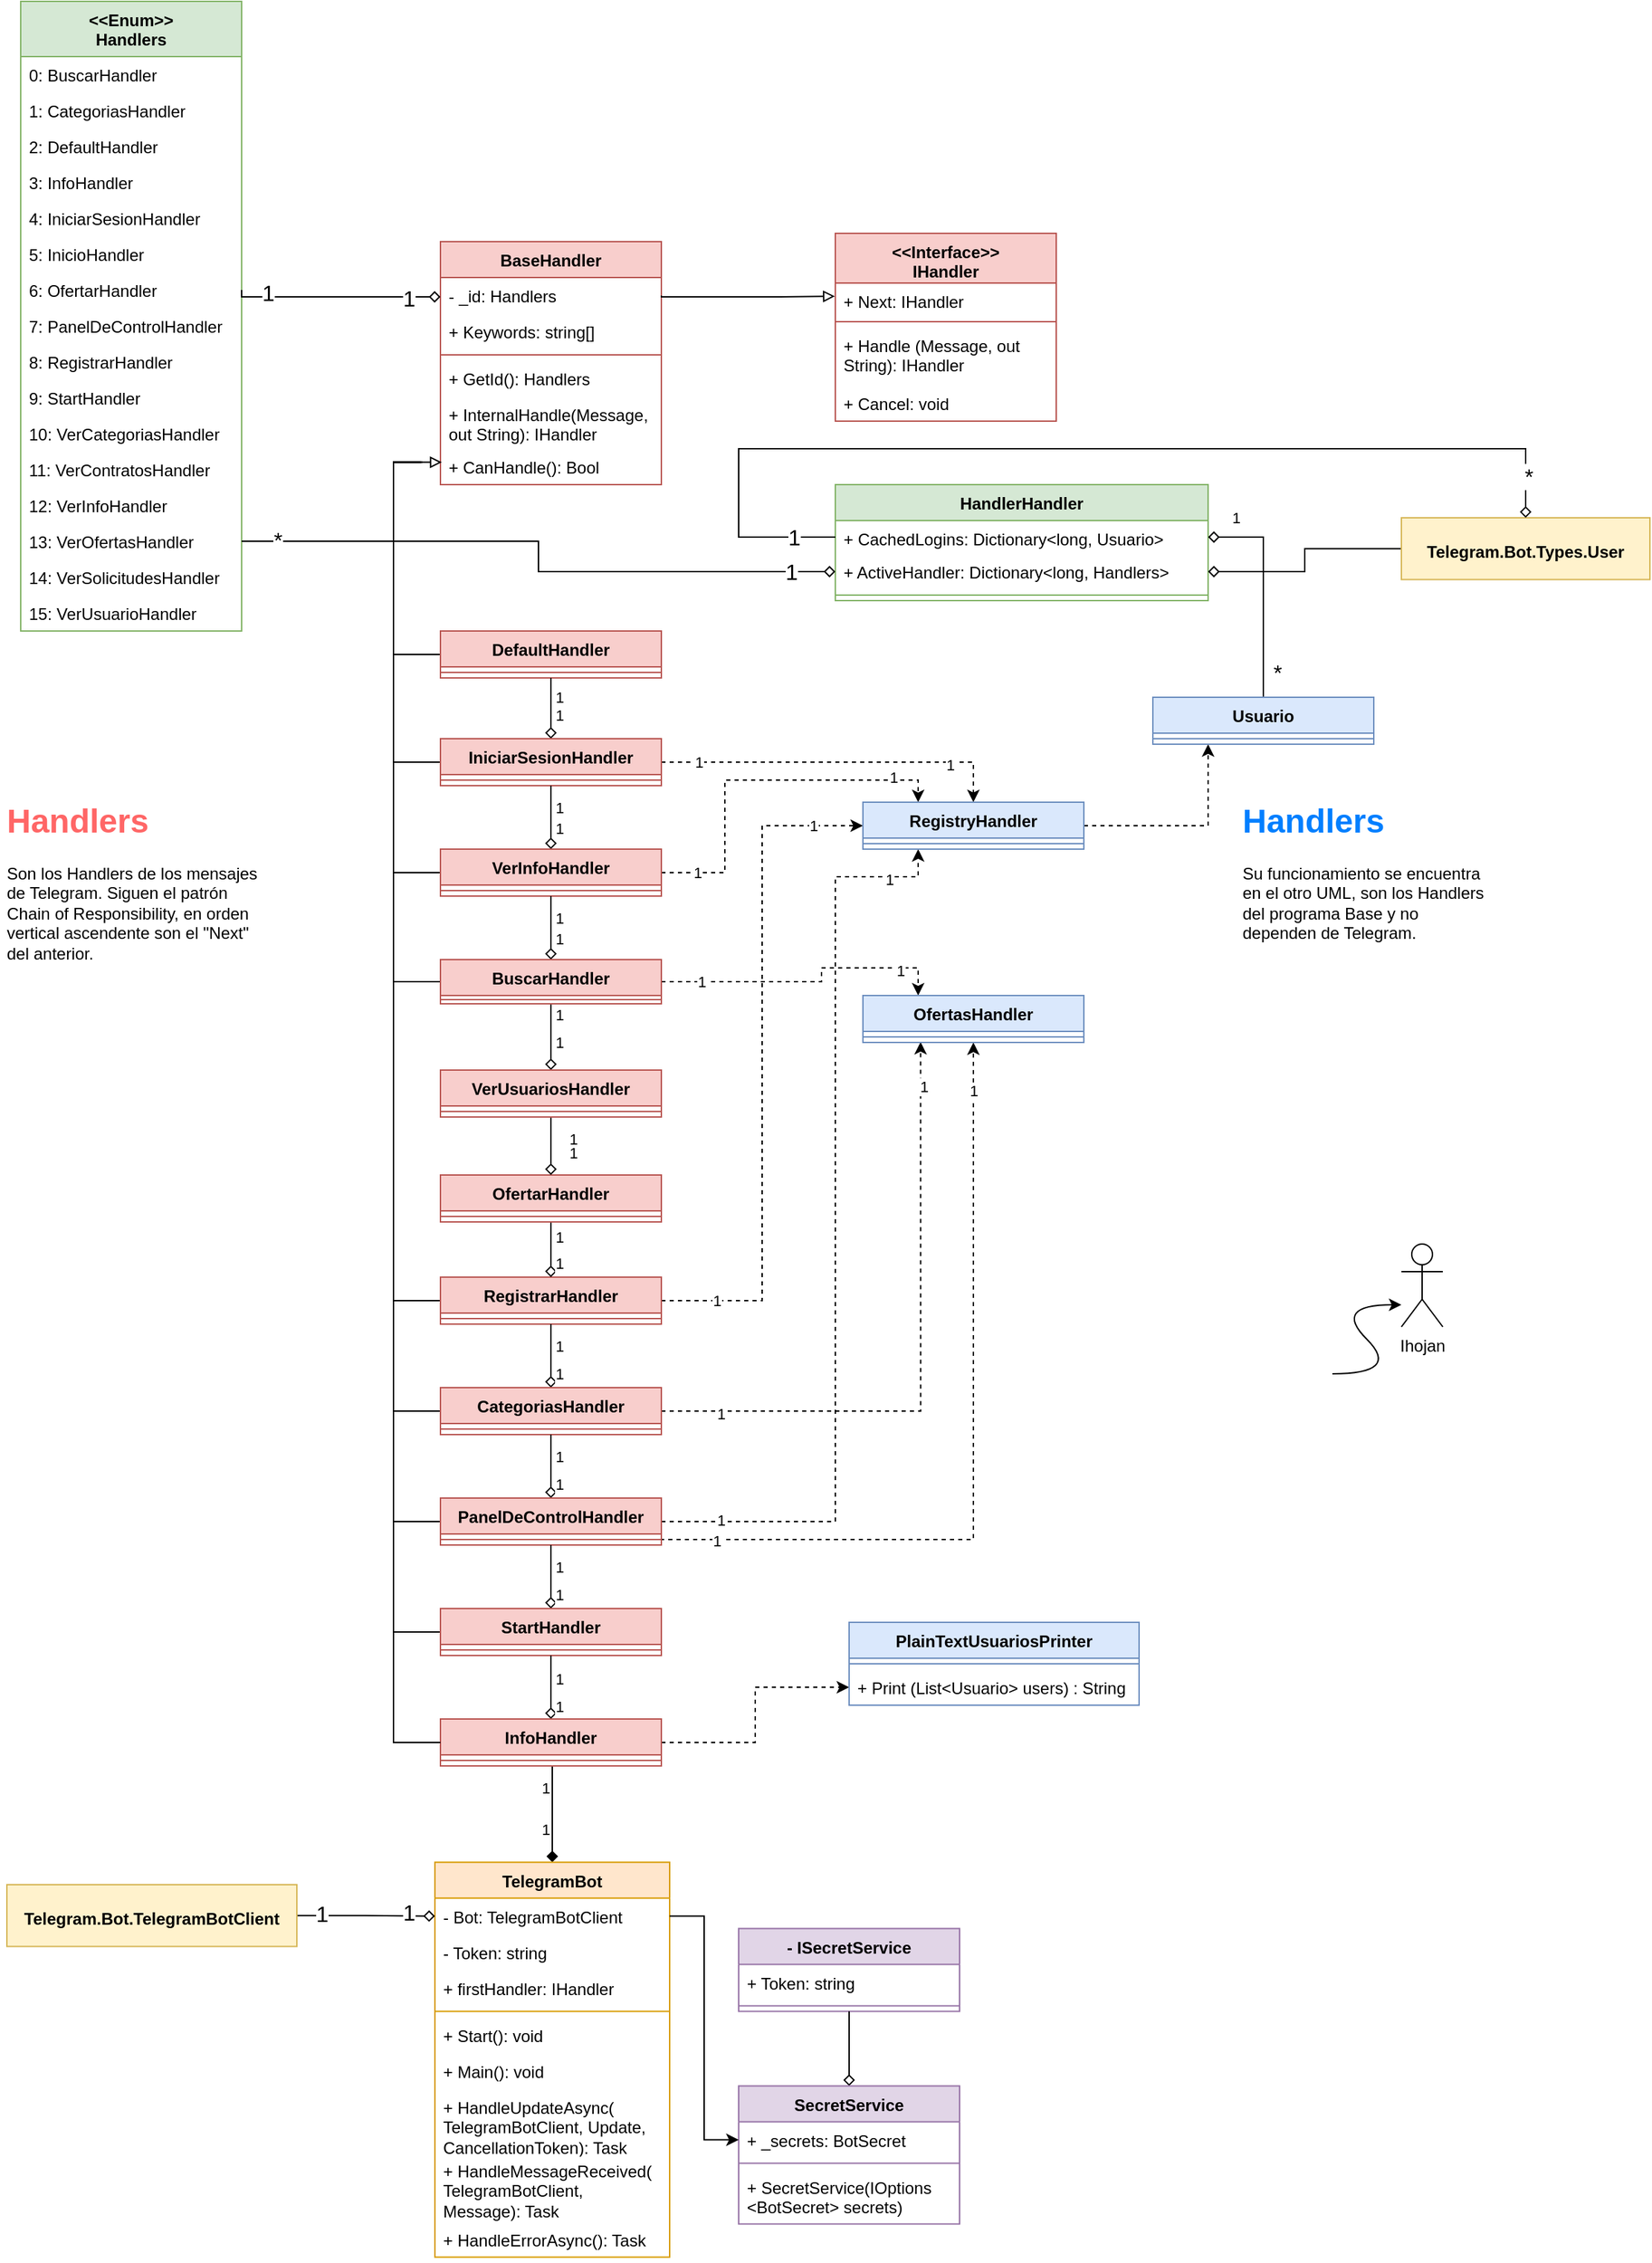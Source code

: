 <mxfile version="20.6.0" type="device"><diagram id="5D6c0CUboBWxZQgyeQoh" name="Página-1"><mxGraphModel dx="3050" dy="2447" grid="1" gridSize="10" guides="1" tooltips="1" connect="1" arrows="1" fold="1" page="1" pageScale="1" pageWidth="827" pageHeight="1169" math="0" shadow="0"><root><mxCell id="0"/><mxCell id="1" parent="0"/><mxCell id="lDYR-MdUCQBGgDWtgM6L-3" value="BaseHandler" style="swimlane;fontStyle=1;align=center;verticalAlign=top;childLayout=stackLayout;horizontal=1;startSize=26;horizontalStack=0;resizeParent=1;resizeParentMax=0;resizeLast=0;collapsible=1;marginBottom=0;fillColor=#f8cecc;strokeColor=#b85450;" parent="1" vertex="1"><mxGeometry x="294" y="80" width="160" height="176" as="geometry"/></mxCell><mxCell id="lDYR-MdUCQBGgDWtgM6L-4" value="- _id: Handlers" style="text;strokeColor=none;fillColor=none;align=left;verticalAlign=top;spacingLeft=4;spacingRight=4;overflow=hidden;rotatable=0;points=[[0,0.5],[1,0.5]];portConstraint=eastwest;" parent="lDYR-MdUCQBGgDWtgM6L-3" vertex="1"><mxGeometry y="26" width="160" height="26" as="geometry"/></mxCell><mxCell id="lDYR-MdUCQBGgDWtgM6L-42" value="+ Keywords: string[]" style="text;strokeColor=none;fillColor=none;align=left;verticalAlign=top;spacingLeft=4;spacingRight=4;overflow=hidden;rotatable=0;points=[[0,0.5],[1,0.5]];portConstraint=eastwest;" parent="lDYR-MdUCQBGgDWtgM6L-3" vertex="1"><mxGeometry y="52" width="160" height="26" as="geometry"/></mxCell><mxCell id="lDYR-MdUCQBGgDWtgM6L-5" value="" style="line;strokeWidth=1;fillColor=none;align=left;verticalAlign=middle;spacingTop=-1;spacingLeft=3;spacingRight=3;rotatable=0;labelPosition=right;points=[];portConstraint=eastwest;strokeColor=inherit;" parent="lDYR-MdUCQBGgDWtgM6L-3" vertex="1"><mxGeometry y="78" width="160" height="8" as="geometry"/></mxCell><mxCell id="lDYR-MdUCQBGgDWtgM6L-6" value="+ GetId(): Handlers" style="text;strokeColor=none;fillColor=none;align=left;verticalAlign=top;spacingLeft=4;spacingRight=4;overflow=hidden;rotatable=0;points=[[0,0.5],[1,0.5]];portConstraint=eastwest;" parent="lDYR-MdUCQBGgDWtgM6L-3" vertex="1"><mxGeometry y="86" width="160" height="26" as="geometry"/></mxCell><mxCell id="lDYR-MdUCQBGgDWtgM6L-37" value="+ InternalHandle(Message, out String): IHandler" style="text;strokeColor=none;fillColor=none;align=left;verticalAlign=top;spacingLeft=4;spacingRight=4;overflow=hidden;rotatable=0;points=[[0,0.5],[1,0.5]];portConstraint=eastwest;whiteSpace=wrap;" parent="lDYR-MdUCQBGgDWtgM6L-3" vertex="1"><mxGeometry y="112" width="160" height="38" as="geometry"/></mxCell><mxCell id="lDYR-MdUCQBGgDWtgM6L-38" value="+ CanHandle(): Bool" style="text;strokeColor=none;fillColor=none;align=left;verticalAlign=top;spacingLeft=4;spacingRight=4;overflow=hidden;rotatable=0;points=[[0,0.5],[1,0.5]];portConstraint=eastwest;" parent="lDYR-MdUCQBGgDWtgM6L-3" vertex="1"><mxGeometry y="150" width="160" height="26" as="geometry"/></mxCell><mxCell id="lDYR-MdUCQBGgDWtgM6L-7" value="&lt;&lt;Interface&gt;&gt;&#10;IHandler" style="swimlane;fontStyle=1;align=center;verticalAlign=top;childLayout=stackLayout;horizontal=1;startSize=36;horizontalStack=0;resizeParent=1;resizeParentMax=0;resizeLast=0;collapsible=1;marginBottom=0;fillColor=#f8cecc;strokeColor=#b85450;" parent="1" vertex="1"><mxGeometry x="580" y="74" width="160" height="136" as="geometry"/></mxCell><mxCell id="lDYR-MdUCQBGgDWtgM6L-8" value="+ Next: IHandler" style="text;strokeColor=none;fillColor=none;align=left;verticalAlign=top;spacingLeft=4;spacingRight=4;overflow=hidden;rotatable=0;points=[[0,0.5],[1,0.5]];portConstraint=eastwest;whiteSpace=wrap;" parent="lDYR-MdUCQBGgDWtgM6L-7" vertex="1"><mxGeometry y="36" width="160" height="24" as="geometry"/></mxCell><mxCell id="lDYR-MdUCQBGgDWtgM6L-9" value="" style="line;strokeWidth=1;fillColor=none;align=left;verticalAlign=middle;spacingTop=-1;spacingLeft=3;spacingRight=3;rotatable=0;labelPosition=right;points=[];portConstraint=eastwest;strokeColor=inherit;" parent="lDYR-MdUCQBGgDWtgM6L-7" vertex="1"><mxGeometry y="60" width="160" height="8" as="geometry"/></mxCell><mxCell id="lDYR-MdUCQBGgDWtgM6L-10" value="+ Handle (Message, out String): IHandler" style="text;strokeColor=none;fillColor=none;align=left;verticalAlign=top;spacingLeft=4;spacingRight=4;overflow=hidden;rotatable=0;points=[[0,0.5],[1,0.5]];portConstraint=eastwest;whiteSpace=wrap;" parent="lDYR-MdUCQBGgDWtgM6L-7" vertex="1"><mxGeometry y="68" width="160" height="42" as="geometry"/></mxCell><mxCell id="lDYR-MdUCQBGgDWtgM6L-40" value="+ Cancel: void" style="text;strokeColor=none;fillColor=none;align=left;verticalAlign=top;spacingLeft=4;spacingRight=4;overflow=hidden;rotatable=0;points=[[0,0.5],[1,0.5]];portConstraint=eastwest;" parent="lDYR-MdUCQBGgDWtgM6L-7" vertex="1"><mxGeometry y="110" width="160" height="26" as="geometry"/></mxCell><mxCell id="lDYR-MdUCQBGgDWtgM6L-11" style="edgeStyle=orthogonalEdgeStyle;rounded=0;orthogonalLoop=1;jettySize=auto;html=1;exitX=1;exitY=0.5;exitDx=0;exitDy=0;entryX=-0.002;entryY=0.399;entryDx=0;entryDy=0;endArrow=block;endFill=0;entryPerimeter=0;" parent="1" source="lDYR-MdUCQBGgDWtgM6L-4" target="lDYR-MdUCQBGgDWtgM6L-8" edge="1"><mxGeometry relative="1" as="geometry"><Array as="points"><mxPoint x="454" y="120"/><mxPoint x="540" y="120"/></Array></mxGeometry></mxCell><mxCell id="lDYR-MdUCQBGgDWtgM6L-12" value="&lt;&lt;Enum&gt;&gt;&#10;Handlers" style="swimlane;fontStyle=1;childLayout=stackLayout;horizontal=1;startSize=40;fillColor=#d5e8d4;horizontalStack=0;resizeParent=1;resizeParentMax=0;resizeLast=0;collapsible=1;marginBottom=0;strokeColor=#82b366;" parent="1" vertex="1"><mxGeometry x="-10" y="-94" width="160" height="456" as="geometry"/></mxCell><mxCell id="lDYR-MdUCQBGgDWtgM6L-13" value="0: BuscarHandler" style="text;strokeColor=none;fillColor=none;align=left;verticalAlign=top;spacingLeft=4;spacingRight=4;overflow=hidden;rotatable=0;points=[[0,0.5],[1,0.5]];portConstraint=eastwest;" parent="lDYR-MdUCQBGgDWtgM6L-12" vertex="1"><mxGeometry y="40" width="160" height="26" as="geometry"/></mxCell><mxCell id="lDYR-MdUCQBGgDWtgM6L-14" value="1: CategoriasHandler" style="text;strokeColor=none;fillColor=none;align=left;verticalAlign=top;spacingLeft=4;spacingRight=4;overflow=hidden;rotatable=0;points=[[0,0.5],[1,0.5]];portConstraint=eastwest;" parent="lDYR-MdUCQBGgDWtgM6L-12" vertex="1"><mxGeometry y="66" width="160" height="26" as="geometry"/></mxCell><mxCell id="lDYR-MdUCQBGgDWtgM6L-15" value="2: DefaultHandler" style="text;strokeColor=none;fillColor=none;align=left;verticalAlign=top;spacingLeft=4;spacingRight=4;overflow=hidden;rotatable=0;points=[[0,0.5],[1,0.5]];portConstraint=eastwest;" parent="lDYR-MdUCQBGgDWtgM6L-12" vertex="1"><mxGeometry y="92" width="160" height="26" as="geometry"/></mxCell><mxCell id="lDYR-MdUCQBGgDWtgM6L-16" value="3: InfoHandler" style="text;strokeColor=none;fillColor=none;align=left;verticalAlign=top;spacingLeft=4;spacingRight=4;overflow=hidden;rotatable=0;points=[[0,0.5],[1,0.5]];portConstraint=eastwest;" parent="lDYR-MdUCQBGgDWtgM6L-12" vertex="1"><mxGeometry y="118" width="160" height="26" as="geometry"/></mxCell><mxCell id="lDYR-MdUCQBGgDWtgM6L-17" value="4: IniciarSesionHandler" style="text;strokeColor=none;fillColor=none;align=left;verticalAlign=top;spacingLeft=4;spacingRight=4;overflow=hidden;rotatable=0;points=[[0,0.5],[1,0.5]];portConstraint=eastwest;" parent="lDYR-MdUCQBGgDWtgM6L-12" vertex="1"><mxGeometry y="144" width="160" height="26" as="geometry"/></mxCell><mxCell id="lDYR-MdUCQBGgDWtgM6L-24" value="5: InicioHandler" style="text;strokeColor=none;fillColor=none;align=left;verticalAlign=top;spacingLeft=4;spacingRight=4;overflow=hidden;rotatable=0;points=[[0,0.5],[1,0.5]];portConstraint=eastwest;" parent="lDYR-MdUCQBGgDWtgM6L-12" vertex="1"><mxGeometry y="170" width="160" height="26" as="geometry"/></mxCell><mxCell id="lDYR-MdUCQBGgDWtgM6L-18" value="6: OfertarHandler" style="text;strokeColor=none;fillColor=none;align=left;verticalAlign=top;spacingLeft=4;spacingRight=4;overflow=hidden;rotatable=0;points=[[0,0.5],[1,0.5]];portConstraint=eastwest;" parent="lDYR-MdUCQBGgDWtgM6L-12" vertex="1"><mxGeometry y="196" width="160" height="26" as="geometry"/></mxCell><mxCell id="lDYR-MdUCQBGgDWtgM6L-32" value="7: PanelDeControlHandler" style="text;strokeColor=none;fillColor=none;align=left;verticalAlign=top;spacingLeft=4;spacingRight=4;overflow=hidden;rotatable=0;points=[[0,0.5],[1,0.5]];portConstraint=eastwest;" parent="lDYR-MdUCQBGgDWtgM6L-12" vertex="1"><mxGeometry y="222" width="160" height="26" as="geometry"/></mxCell><mxCell id="lDYR-MdUCQBGgDWtgM6L-23" value="8: RegistrarHandler" style="text;strokeColor=none;fillColor=none;align=left;verticalAlign=top;spacingLeft=4;spacingRight=4;overflow=hidden;rotatable=0;points=[[0,0.5],[1,0.5]];portConstraint=eastwest;" parent="lDYR-MdUCQBGgDWtgM6L-12" vertex="1"><mxGeometry y="248" width="160" height="26" as="geometry"/></mxCell><mxCell id="lDYR-MdUCQBGgDWtgM6L-26" value="9: StartHandler" style="text;strokeColor=none;fillColor=none;align=left;verticalAlign=top;spacingLeft=4;spacingRight=4;overflow=hidden;rotatable=0;points=[[0,0.5],[1,0.5]];portConstraint=eastwest;" parent="lDYR-MdUCQBGgDWtgM6L-12" vertex="1"><mxGeometry y="274" width="160" height="26" as="geometry"/></mxCell><mxCell id="lDYR-MdUCQBGgDWtgM6L-31" value="10: VerCategoriasHandler" style="text;strokeColor=none;fillColor=none;align=left;verticalAlign=top;spacingLeft=4;spacingRight=4;overflow=hidden;rotatable=0;points=[[0,0.5],[1,0.5]];portConstraint=eastwest;" parent="lDYR-MdUCQBGgDWtgM6L-12" vertex="1"><mxGeometry y="300" width="160" height="26" as="geometry"/></mxCell><mxCell id="lDYR-MdUCQBGgDWtgM6L-27" value="11: VerContratosHandler" style="text;strokeColor=none;fillColor=none;align=left;verticalAlign=top;spacingLeft=4;spacingRight=4;overflow=hidden;rotatable=0;points=[[0,0.5],[1,0.5]];portConstraint=eastwest;" parent="lDYR-MdUCQBGgDWtgM6L-12" vertex="1"><mxGeometry y="326" width="160" height="26" as="geometry"/></mxCell><mxCell id="lDYR-MdUCQBGgDWtgM6L-30" value="12: VerInfoHandler" style="text;strokeColor=none;fillColor=none;align=left;verticalAlign=top;spacingLeft=4;spacingRight=4;overflow=hidden;rotatable=0;points=[[0,0.5],[1,0.5]];portConstraint=eastwest;" parent="lDYR-MdUCQBGgDWtgM6L-12" vertex="1"><mxGeometry y="352" width="160" height="26" as="geometry"/></mxCell><mxCell id="lDYR-MdUCQBGgDWtgM6L-29" value="13: VerOfertasHandler" style="text;strokeColor=none;fillColor=none;align=left;verticalAlign=top;spacingLeft=4;spacingRight=4;overflow=hidden;rotatable=0;points=[[0,0.5],[1,0.5]];portConstraint=eastwest;" parent="lDYR-MdUCQBGgDWtgM6L-12" vertex="1"><mxGeometry y="378" width="160" height="26" as="geometry"/></mxCell><mxCell id="lDYR-MdUCQBGgDWtgM6L-28" value="14: VerSolicitudesHandler" style="text;strokeColor=none;fillColor=none;align=left;verticalAlign=top;spacingLeft=4;spacingRight=4;overflow=hidden;rotatable=0;points=[[0,0.5],[1,0.5]];portConstraint=eastwest;" parent="lDYR-MdUCQBGgDWtgM6L-12" vertex="1"><mxGeometry y="404" width="160" height="26" as="geometry"/></mxCell><mxCell id="lDYR-MdUCQBGgDWtgM6L-19" value="15: VerUsuarioHandler" style="text;strokeColor=none;fillColor=none;align=left;verticalAlign=top;spacingLeft=4;spacingRight=4;overflow=hidden;rotatable=0;points=[[0,0.5],[1,0.5]];portConstraint=eastwest;" parent="lDYR-MdUCQBGgDWtgM6L-12" vertex="1"><mxGeometry y="430" width="160" height="26" as="geometry"/></mxCell><mxCell id="lDYR-MdUCQBGgDWtgM6L-73" style="edgeStyle=orthogonalEdgeStyle;rounded=0;orthogonalLoop=1;jettySize=auto;html=1;exitX=0;exitY=0.5;exitDx=0;exitDy=0;entryX=-0.021;entryY=0.542;entryDx=0;entryDy=0;startArrow=none;startFill=0;endArrow=none;endFill=0;entryPerimeter=0;" parent="1" source="lDYR-MdUCQBGgDWtgM6L-43" target="lDYR-MdUCQBGgDWtgM6L-74" edge="1"><mxGeometry relative="1" as="geometry"/></mxCell><mxCell id="lDYR-MdUCQBGgDWtgM6L-43" value="DefaultHandler" style="swimlane;fontStyle=1;align=center;verticalAlign=top;childLayout=stackLayout;horizontal=1;startSize=26;horizontalStack=0;resizeParent=1;resizeParentMax=0;resizeLast=0;collapsible=1;marginBottom=0;fillColor=#f8cecc;strokeColor=#b85450;" parent="1" vertex="1"><mxGeometry x="294" y="362" width="160" height="34" as="geometry"/></mxCell><mxCell id="lDYR-MdUCQBGgDWtgM6L-45" value="" style="line;strokeWidth=1;fillColor=none;align=left;verticalAlign=middle;spacingTop=-1;spacingLeft=3;spacingRight=3;rotatable=0;labelPosition=right;points=[];portConstraint=eastwest;strokeColor=inherit;" parent="lDYR-MdUCQBGgDWtgM6L-43" vertex="1"><mxGeometry y="26" width="160" height="8" as="geometry"/></mxCell><mxCell id="lDYR-MdUCQBGgDWtgM6L-72" style="edgeStyle=orthogonalEdgeStyle;rounded=0;orthogonalLoop=1;jettySize=auto;html=1;exitX=0;exitY=0.5;exitDx=0;exitDy=0;entryX=0.048;entryY=0.556;entryDx=0;entryDy=0;startArrow=none;startFill=0;endArrow=none;endFill=0;entryPerimeter=0;" parent="1" source="lDYR-MdUCQBGgDWtgM6L-47" target="lDYR-MdUCQBGgDWtgM6L-74" edge="1"><mxGeometry relative="1" as="geometry"/></mxCell><mxCell id="lDYR-MdUCQBGgDWtgM6L-89" value="1" style="edgeStyle=orthogonalEdgeStyle;rounded=0;sketch=0;orthogonalLoop=1;jettySize=auto;html=1;exitX=0.5;exitY=0;exitDx=0;exitDy=0;entryX=0.5;entryY=1;entryDx=0;entryDy=0;shadow=0;strokeColor=default;strokeWidth=1;startArrow=diamond;startFill=0;endArrow=none;endFill=0;" parent="1" source="lDYR-MdUCQBGgDWtgM6L-47" target="lDYR-MdUCQBGgDWtgM6L-43" edge="1"><mxGeometry x="0.364" y="-6" relative="1" as="geometry"><mxPoint as="offset"/></mxGeometry></mxCell><mxCell id="lDYR-MdUCQBGgDWtgM6L-90" value="1" style="edgeLabel;html=1;align=center;verticalAlign=middle;resizable=0;points=[];" parent="lDYR-MdUCQBGgDWtgM6L-89" connectable="0" vertex="1"><mxGeometry x="-0.23" relative="1" as="geometry"><mxPoint x="6" as="offset"/></mxGeometry></mxCell><mxCell id="atNkxQRXbYO_ZV1qHzxC-9" style="edgeStyle=orthogonalEdgeStyle;rounded=0;orthogonalLoop=1;jettySize=auto;html=1;exitX=1;exitY=0.5;exitDx=0;exitDy=0;entryX=0.5;entryY=0;entryDx=0;entryDy=0;dashed=1;" parent="1" source="lDYR-MdUCQBGgDWtgM6L-47" target="atNkxQRXbYO_ZV1qHzxC-2" edge="1"><mxGeometry relative="1" as="geometry"/></mxCell><mxCell id="atNkxQRXbYO_ZV1qHzxC-12" value="1" style="edgeLabel;html=1;align=center;verticalAlign=middle;resizable=0;points=[];" parent="atNkxQRXbYO_ZV1qHzxC-9" connectable="0" vertex="1"><mxGeometry x="-0.788" relative="1" as="geometry"><mxPoint as="offset"/></mxGeometry></mxCell><mxCell id="atNkxQRXbYO_ZV1qHzxC-17" value="1" style="edgeLabel;html=1;align=center;verticalAlign=middle;resizable=0;points=[];" parent="atNkxQRXbYO_ZV1qHzxC-9" connectable="0" vertex="1"><mxGeometry x="0.641" y="-2" relative="1" as="geometry"><mxPoint as="offset"/></mxGeometry></mxCell><mxCell id="lDYR-MdUCQBGgDWtgM6L-47" value="IniciarSesionHandler" style="swimlane;fontStyle=1;align=center;verticalAlign=top;childLayout=stackLayout;horizontal=1;startSize=26;horizontalStack=0;resizeParent=1;resizeParentMax=0;resizeLast=0;collapsible=1;marginBottom=0;fillColor=#f8cecc;strokeColor=#b85450;" parent="1" vertex="1"><mxGeometry x="294" y="440" width="160" height="34" as="geometry"/></mxCell><mxCell id="lDYR-MdUCQBGgDWtgM6L-48" value="" style="line;strokeWidth=1;fillColor=none;align=left;verticalAlign=middle;spacingTop=-1;spacingLeft=3;spacingRight=3;rotatable=0;labelPosition=right;points=[];portConstraint=eastwest;strokeColor=inherit;" parent="lDYR-MdUCQBGgDWtgM6L-47" vertex="1"><mxGeometry y="26" width="160" height="8" as="geometry"/></mxCell><mxCell id="lDYR-MdUCQBGgDWtgM6L-71" style="edgeStyle=orthogonalEdgeStyle;rounded=0;orthogonalLoop=1;jettySize=auto;html=1;exitX=0;exitY=0.5;exitDx=0;exitDy=0;entryX=0.003;entryY=0.542;entryDx=0;entryDy=0;startArrow=none;startFill=0;endArrow=none;endFill=0;entryPerimeter=0;" parent="1" source="lDYR-MdUCQBGgDWtgM6L-49" target="lDYR-MdUCQBGgDWtgM6L-74" edge="1"><mxGeometry relative="1" as="geometry"/></mxCell><mxCell id="lDYR-MdUCQBGgDWtgM6L-88" value="1" style="edgeStyle=orthogonalEdgeStyle;rounded=0;sketch=0;orthogonalLoop=1;jettySize=auto;html=1;exitX=0.5;exitY=0;exitDx=0;exitDy=0;entryX=0.5;entryY=1;entryDx=0;entryDy=0;shadow=0;strokeColor=default;strokeWidth=1;startArrow=diamond;startFill=0;endArrow=none;endFill=0;" parent="1" source="lDYR-MdUCQBGgDWtgM6L-49" target="lDYR-MdUCQBGgDWtgM6L-47" edge="1"><mxGeometry x="0.304" y="-6" relative="1" as="geometry"><mxPoint as="offset"/></mxGeometry></mxCell><mxCell id="lDYR-MdUCQBGgDWtgM6L-91" value="1" style="edgeLabel;html=1;align=center;verticalAlign=middle;resizable=0;points=[];" parent="lDYR-MdUCQBGgDWtgM6L-88" connectable="0" vertex="1"><mxGeometry x="-0.322" y="1" relative="1" as="geometry"><mxPoint x="7" as="offset"/></mxGeometry></mxCell><mxCell id="atNkxQRXbYO_ZV1qHzxC-11" style="edgeStyle=orthogonalEdgeStyle;rounded=0;orthogonalLoop=1;jettySize=auto;html=1;exitX=1;exitY=0.5;exitDx=0;exitDy=0;entryX=0.25;entryY=0;entryDx=0;entryDy=0;dashed=1;" parent="1" source="lDYR-MdUCQBGgDWtgM6L-49" target="atNkxQRXbYO_ZV1qHzxC-2" edge="1"><mxGeometry relative="1" as="geometry"><Array as="points"><mxPoint x="500" y="537"/><mxPoint x="500" y="470"/><mxPoint x="640" y="470"/></Array></mxGeometry></mxCell><mxCell id="atNkxQRXbYO_ZV1qHzxC-13" value="1" style="edgeLabel;html=1;align=center;verticalAlign=middle;resizable=0;points=[];" parent="atNkxQRXbYO_ZV1qHzxC-11" connectable="0" vertex="1"><mxGeometry x="-0.805" relative="1" as="geometry"><mxPoint as="offset"/></mxGeometry></mxCell><mxCell id="atNkxQRXbYO_ZV1qHzxC-16" value="1" style="edgeLabel;html=1;align=center;verticalAlign=middle;resizable=0;points=[];" parent="atNkxQRXbYO_ZV1qHzxC-11" connectable="0" vertex="1"><mxGeometry x="0.745" y="2" relative="1" as="geometry"><mxPoint as="offset"/></mxGeometry></mxCell><mxCell id="lDYR-MdUCQBGgDWtgM6L-49" value="VerInfoHandler" style="swimlane;fontStyle=1;align=center;verticalAlign=top;childLayout=stackLayout;horizontal=1;startSize=26;horizontalStack=0;resizeParent=1;resizeParentMax=0;resizeLast=0;collapsible=1;marginBottom=0;fillColor=#f8cecc;strokeColor=#b85450;" parent="1" vertex="1"><mxGeometry x="294" y="520" width="160" height="34" as="geometry"/></mxCell><mxCell id="lDYR-MdUCQBGgDWtgM6L-50" value="" style="line;strokeWidth=1;fillColor=none;align=left;verticalAlign=middle;spacingTop=-1;spacingLeft=3;spacingRight=3;rotatable=0;labelPosition=right;points=[];portConstraint=eastwest;strokeColor=inherit;" parent="lDYR-MdUCQBGgDWtgM6L-49" vertex="1"><mxGeometry y="26" width="160" height="8" as="geometry"/></mxCell><mxCell id="lDYR-MdUCQBGgDWtgM6L-70" style="edgeStyle=orthogonalEdgeStyle;rounded=0;orthogonalLoop=1;jettySize=auto;html=1;exitX=0;exitY=0.5;exitDx=0;exitDy=0;entryX=-0.026;entryY=0.556;entryDx=0;entryDy=0;startArrow=none;startFill=0;endArrow=none;endFill=0;entryPerimeter=0;" parent="1" source="lDYR-MdUCQBGgDWtgM6L-51" target="lDYR-MdUCQBGgDWtgM6L-74" edge="1"><mxGeometry relative="1" as="geometry"/></mxCell><mxCell id="lDYR-MdUCQBGgDWtgM6L-86" value="1" style="edgeStyle=orthogonalEdgeStyle;rounded=0;sketch=0;orthogonalLoop=1;jettySize=auto;html=1;exitX=0.5;exitY=0;exitDx=0;exitDy=0;entryX=0.5;entryY=1;entryDx=0;entryDy=0;shadow=0;strokeColor=default;strokeWidth=1;startArrow=diamond;startFill=0;endArrow=none;endFill=0;" parent="1" source="lDYR-MdUCQBGgDWtgM6L-51" target="lDYR-MdUCQBGgDWtgM6L-49" edge="1"><mxGeometry x="0.304" y="-6" relative="1" as="geometry"><mxPoint as="offset"/></mxGeometry></mxCell><mxCell id="lDYR-MdUCQBGgDWtgM6L-92" value="1" style="edgeLabel;html=1;align=center;verticalAlign=middle;resizable=0;points=[];" parent="lDYR-MdUCQBGgDWtgM6L-86" connectable="0" vertex="1"><mxGeometry x="-0.263" y="-1" relative="1" as="geometry"><mxPoint x="5" y="2" as="offset"/></mxGeometry></mxCell><mxCell id="atNkxQRXbYO_ZV1qHzxC-24" style="edgeStyle=orthogonalEdgeStyle;rounded=0;orthogonalLoop=1;jettySize=auto;html=1;exitX=1;exitY=0.5;exitDx=0;exitDy=0;entryX=0.25;entryY=0;entryDx=0;entryDy=0;dashed=1;" parent="1" source="lDYR-MdUCQBGgDWtgM6L-51" target="atNkxQRXbYO_ZV1qHzxC-18" edge="1"><mxGeometry relative="1" as="geometry"><Array as="points"><mxPoint x="570" y="616"/><mxPoint x="570" y="606"/><mxPoint x="640" y="606"/></Array></mxGeometry></mxCell><mxCell id="atNkxQRXbYO_ZV1qHzxC-28" value="1" style="edgeLabel;html=1;align=center;verticalAlign=middle;resizable=0;points=[];" parent="atNkxQRXbYO_ZV1qHzxC-24" connectable="0" vertex="1"><mxGeometry x="0.693" y="-2" relative="1" as="geometry"><mxPoint as="offset"/></mxGeometry></mxCell><mxCell id="atNkxQRXbYO_ZV1qHzxC-32" value="1" style="edgeLabel;html=1;align=center;verticalAlign=middle;resizable=0;points=[];" parent="atNkxQRXbYO_ZV1qHzxC-24" connectable="0" vertex="1"><mxGeometry x="-0.736" relative="1" as="geometry"><mxPoint as="offset"/></mxGeometry></mxCell><mxCell id="wSiw7xM0ekXS6JufR3Ko-10" value="1" style="edgeStyle=orthogonalEdgeStyle;rounded=0;orthogonalLoop=1;jettySize=auto;html=1;exitX=0.5;exitY=1;exitDx=0;exitDy=0;entryX=0.5;entryY=0;entryDx=0;entryDy=0;endArrow=diamond;endFill=0;" edge="1" parent="1" source="lDYR-MdUCQBGgDWtgM6L-51" target="wSiw7xM0ekXS6JufR3Ko-3"><mxGeometry x="-0.667" y="6" relative="1" as="geometry"><mxPoint as="offset"/></mxGeometry></mxCell><mxCell id="wSiw7xM0ekXS6JufR3Ko-11" value="1" style="edgeLabel;html=1;align=center;verticalAlign=middle;resizable=0;points=[];" vertex="1" connectable="0" parent="wSiw7xM0ekXS6JufR3Ko-10"><mxGeometry x="0.24" y="-2" relative="1" as="geometry"><mxPoint x="8" y="-2" as="offset"/></mxGeometry></mxCell><mxCell id="lDYR-MdUCQBGgDWtgM6L-51" value="BuscarHandler" style="swimlane;fontStyle=1;align=center;verticalAlign=top;childLayout=stackLayout;horizontal=1;startSize=26;horizontalStack=0;resizeParent=1;resizeParentMax=0;resizeLast=0;collapsible=1;marginBottom=0;fillColor=#f8cecc;strokeColor=#b85450;" parent="1" vertex="1"><mxGeometry x="294" y="600" width="160" height="32" as="geometry"/></mxCell><mxCell id="lDYR-MdUCQBGgDWtgM6L-52" value="" style="line;strokeWidth=1;fillColor=none;align=left;verticalAlign=middle;spacingTop=-1;spacingLeft=3;spacingRight=3;rotatable=0;labelPosition=right;points=[];portConstraint=eastwest;strokeColor=inherit;" parent="lDYR-MdUCQBGgDWtgM6L-51" vertex="1"><mxGeometry y="26" width="160" height="6" as="geometry"/></mxCell><mxCell id="lDYR-MdUCQBGgDWtgM6L-69" style="edgeStyle=orthogonalEdgeStyle;rounded=0;orthogonalLoop=1;jettySize=auto;html=1;exitX=0;exitY=0.5;exitDx=0;exitDy=0;entryX=0;entryY=0.571;entryDx=0;entryDy=0;startArrow=none;startFill=0;endArrow=none;endFill=0;entryPerimeter=0;" parent="1" source="lDYR-MdUCQBGgDWtgM6L-53" target="lDYR-MdUCQBGgDWtgM6L-74" edge="1"><mxGeometry relative="1" as="geometry"/></mxCell><mxCell id="atNkxQRXbYO_ZV1qHzxC-10" style="edgeStyle=orthogonalEdgeStyle;rounded=0;orthogonalLoop=1;jettySize=auto;html=1;exitX=1;exitY=0.5;exitDx=0;exitDy=0;entryX=0;entryY=0.5;entryDx=0;entryDy=0;dashed=1;" parent="1" source="lDYR-MdUCQBGgDWtgM6L-53" target="atNkxQRXbYO_ZV1qHzxC-2" edge="1"><mxGeometry relative="1" as="geometry"/></mxCell><mxCell id="atNkxQRXbYO_ZV1qHzxC-14" value="1" style="edgeLabel;html=1;align=center;verticalAlign=middle;resizable=0;points=[];" parent="atNkxQRXbYO_ZV1qHzxC-10" connectable="0" vertex="1"><mxGeometry x="-0.837" relative="1" as="geometry"><mxPoint as="offset"/></mxGeometry></mxCell><mxCell id="atNkxQRXbYO_ZV1qHzxC-15" value="1" style="edgeLabel;html=1;align=center;verticalAlign=middle;resizable=0;points=[];" parent="atNkxQRXbYO_ZV1qHzxC-10" connectable="0" vertex="1"><mxGeometry x="0.852" relative="1" as="geometry"><mxPoint as="offset"/></mxGeometry></mxCell><mxCell id="lDYR-MdUCQBGgDWtgM6L-53" value="RegistrarHandler" style="swimlane;fontStyle=1;align=center;verticalAlign=top;childLayout=stackLayout;horizontal=1;startSize=26;horizontalStack=0;resizeParent=1;resizeParentMax=0;resizeLast=0;collapsible=1;marginBottom=0;fillColor=#f8cecc;strokeColor=#b85450;" parent="1" vertex="1"><mxGeometry x="294" y="830" width="160" height="34" as="geometry"/></mxCell><mxCell id="lDYR-MdUCQBGgDWtgM6L-54" value="" style="line;strokeWidth=1;fillColor=none;align=left;verticalAlign=middle;spacingTop=-1;spacingLeft=3;spacingRight=3;rotatable=0;labelPosition=right;points=[];portConstraint=eastwest;strokeColor=inherit;" parent="lDYR-MdUCQBGgDWtgM6L-53" vertex="1"><mxGeometry y="26" width="160" height="8" as="geometry"/></mxCell><mxCell id="lDYR-MdUCQBGgDWtgM6L-68" style="edgeStyle=orthogonalEdgeStyle;rounded=0;orthogonalLoop=1;jettySize=auto;html=1;exitX=0;exitY=0.5;exitDx=0;exitDy=0;entryX=0.003;entryY=0.563;entryDx=0;entryDy=0;startArrow=none;startFill=0;endArrow=none;endFill=0;entryPerimeter=0;" parent="1" source="lDYR-MdUCQBGgDWtgM6L-55" target="lDYR-MdUCQBGgDWtgM6L-74" edge="1"><mxGeometry relative="1" as="geometry"/></mxCell><mxCell id="lDYR-MdUCQBGgDWtgM6L-84" style="edgeStyle=orthogonalEdgeStyle;rounded=0;sketch=0;orthogonalLoop=1;jettySize=auto;html=1;exitX=0.5;exitY=0;exitDx=0;exitDy=0;entryX=0.5;entryY=1;entryDx=0;entryDy=0;shadow=0;strokeColor=default;strokeWidth=1;startArrow=diamond;startFill=0;endArrow=none;endFill=0;" parent="1" source="lDYR-MdUCQBGgDWtgM6L-55" target="lDYR-MdUCQBGgDWtgM6L-53" edge="1"><mxGeometry relative="1" as="geometry"/></mxCell><mxCell id="lDYR-MdUCQBGgDWtgM6L-95" value="1" style="edgeLabel;html=1;align=center;verticalAlign=middle;resizable=0;points=[];" parent="lDYR-MdUCQBGgDWtgM6L-84" connectable="0" vertex="1"><mxGeometry x="0.238" relative="1" as="geometry"><mxPoint x="6" y="-2" as="offset"/></mxGeometry></mxCell><mxCell id="lDYR-MdUCQBGgDWtgM6L-96" value="1" style="edgeLabel;html=1;align=center;verticalAlign=middle;resizable=0;points=[];" parent="lDYR-MdUCQBGgDWtgM6L-84" connectable="0" vertex="1"><mxGeometry x="0.327" relative="1" as="geometry"><mxPoint x="6" y="20" as="offset"/></mxGeometry></mxCell><mxCell id="atNkxQRXbYO_ZV1qHzxC-23" style="edgeStyle=orthogonalEdgeStyle;rounded=0;orthogonalLoop=1;jettySize=auto;html=1;exitX=1;exitY=0.5;exitDx=0;exitDy=0;entryX=0.261;entryY=0.957;entryDx=0;entryDy=0;dashed=1;entryPerimeter=0;" parent="1" source="lDYR-MdUCQBGgDWtgM6L-55" target="atNkxQRXbYO_ZV1qHzxC-20" edge="1"><mxGeometry relative="1" as="geometry"><mxPoint x="640.0" y="810.0" as="targetPoint"/></mxGeometry></mxCell><mxCell id="atNkxQRXbYO_ZV1qHzxC-29" value="1" style="edgeLabel;html=1;align=center;verticalAlign=middle;resizable=0;points=[];" parent="atNkxQRXbYO_ZV1qHzxC-23" connectable="0" vertex="1"><mxGeometry x="0.862" y="-2" relative="1" as="geometry"><mxPoint as="offset"/></mxGeometry></mxCell><mxCell id="atNkxQRXbYO_ZV1qHzxC-31" value="1" style="edgeLabel;html=1;align=center;verticalAlign=middle;resizable=0;points=[];" parent="atNkxQRXbYO_ZV1qHzxC-23" connectable="0" vertex="1"><mxGeometry x="-0.783" y="-2" relative="1" as="geometry"><mxPoint x="-7" as="offset"/></mxGeometry></mxCell><mxCell id="lDYR-MdUCQBGgDWtgM6L-55" value="CategoriasHandler" style="swimlane;fontStyle=1;align=center;verticalAlign=top;childLayout=stackLayout;horizontal=1;startSize=26;horizontalStack=0;resizeParent=1;resizeParentMax=0;resizeLast=0;collapsible=1;marginBottom=0;fillColor=#f8cecc;strokeColor=#b85450;" parent="1" vertex="1"><mxGeometry x="294" y="910" width="160" height="34" as="geometry"/></mxCell><mxCell id="lDYR-MdUCQBGgDWtgM6L-56" value="" style="line;strokeWidth=1;fillColor=none;align=left;verticalAlign=middle;spacingTop=-1;spacingLeft=3;spacingRight=3;rotatable=0;labelPosition=right;points=[];portConstraint=eastwest;strokeColor=inherit;" parent="lDYR-MdUCQBGgDWtgM6L-55" vertex="1"><mxGeometry y="26" width="160" height="8" as="geometry"/></mxCell><mxCell id="lDYR-MdUCQBGgDWtgM6L-67" style="edgeStyle=orthogonalEdgeStyle;rounded=0;orthogonalLoop=1;jettySize=auto;html=1;exitX=0;exitY=0.5;exitDx=0;exitDy=0;entryX=-0.007;entryY=0.563;entryDx=0;entryDy=0;startArrow=none;startFill=0;endArrow=none;endFill=0;entryPerimeter=0;" parent="1" source="lDYR-MdUCQBGgDWtgM6L-57" target="lDYR-MdUCQBGgDWtgM6L-74" edge="1"><mxGeometry relative="1" as="geometry"/></mxCell><mxCell id="lDYR-MdUCQBGgDWtgM6L-83" style="edgeStyle=orthogonalEdgeStyle;rounded=0;sketch=0;orthogonalLoop=1;jettySize=auto;html=1;exitX=0.5;exitY=0;exitDx=0;exitDy=0;entryX=0.5;entryY=1;entryDx=0;entryDy=0;shadow=0;strokeColor=default;strokeWidth=1;startArrow=diamond;startFill=0;endArrow=none;endFill=0;" parent="1" source="lDYR-MdUCQBGgDWtgM6L-57" target="lDYR-MdUCQBGgDWtgM6L-55" edge="1"><mxGeometry relative="1" as="geometry"/></mxCell><mxCell id="lDYR-MdUCQBGgDWtgM6L-97" value="1" style="edgeLabel;html=1;align=center;verticalAlign=middle;resizable=0;points=[];" parent="lDYR-MdUCQBGgDWtgM6L-83" connectable="0" vertex="1"><mxGeometry x="0.222" y="-2" relative="1" as="geometry"><mxPoint x="4" y="-2" as="offset"/></mxGeometry></mxCell><mxCell id="lDYR-MdUCQBGgDWtgM6L-98" value="1" style="edgeLabel;html=1;align=center;verticalAlign=middle;resizable=0;points=[];" parent="lDYR-MdUCQBGgDWtgM6L-83" connectable="0" vertex="1"><mxGeometry x="0.258" y="1" relative="1" as="geometry"><mxPoint x="7" y="19" as="offset"/></mxGeometry></mxCell><mxCell id="atNkxQRXbYO_ZV1qHzxC-25" style="edgeStyle=orthogonalEdgeStyle;rounded=0;orthogonalLoop=1;jettySize=auto;html=1;exitX=1;exitY=0.5;exitDx=0;exitDy=0;entryX=0.5;entryY=1;entryDx=0;entryDy=0;dashed=1;" parent="1" source="lDYR-MdUCQBGgDWtgM6L-57" target="atNkxQRXbYO_ZV1qHzxC-18" edge="1"><mxGeometry relative="1" as="geometry"><Array as="points"><mxPoint x="454" y="1020"/><mxPoint x="680" y="1020"/></Array><mxPoint x="680.0" y="810.0" as="targetPoint"/></mxGeometry></mxCell><mxCell id="atNkxQRXbYO_ZV1qHzxC-30" value="1" style="edgeLabel;html=1;align=center;verticalAlign=middle;resizable=0;points=[];" parent="atNkxQRXbYO_ZV1qHzxC-25" connectable="0" vertex="1"><mxGeometry x="0.885" relative="1" as="geometry"><mxPoint as="offset"/></mxGeometry></mxCell><mxCell id="atNkxQRXbYO_ZV1qHzxC-34" value="1" style="edgeLabel;html=1;align=center;verticalAlign=middle;resizable=0;points=[];" parent="atNkxQRXbYO_ZV1qHzxC-25" connectable="0" vertex="1"><mxGeometry x="-0.808" y="-1" relative="1" as="geometry"><mxPoint x="-5" as="offset"/></mxGeometry></mxCell><mxCell id="atNkxQRXbYO_ZV1qHzxC-26" style="edgeStyle=orthogonalEdgeStyle;rounded=0;orthogonalLoop=1;jettySize=auto;html=1;exitX=1;exitY=0.5;exitDx=0;exitDy=0;entryX=0.25;entryY=1;entryDx=0;entryDy=0;dashed=1;" parent="1" source="lDYR-MdUCQBGgDWtgM6L-57" target="atNkxQRXbYO_ZV1qHzxC-2" edge="1"><mxGeometry relative="1" as="geometry"><Array as="points"><mxPoint x="580" y="1007"/><mxPoint x="580" y="540"/><mxPoint x="640" y="540"/></Array></mxGeometry></mxCell><mxCell id="atNkxQRXbYO_ZV1qHzxC-27" value="1" style="edgeLabel;html=1;align=center;verticalAlign=middle;resizable=0;points=[];" parent="atNkxQRXbYO_ZV1qHzxC-26" connectable="0" vertex="1"><mxGeometry x="0.877" y="-2" relative="1" as="geometry"><mxPoint as="offset"/></mxGeometry></mxCell><mxCell id="atNkxQRXbYO_ZV1qHzxC-33" value="1" style="edgeLabel;html=1;align=center;verticalAlign=middle;resizable=0;points=[];" parent="atNkxQRXbYO_ZV1qHzxC-26" connectable="0" vertex="1"><mxGeometry x="-0.874" y="1" relative="1" as="geometry"><mxPoint as="offset"/></mxGeometry></mxCell><mxCell id="lDYR-MdUCQBGgDWtgM6L-57" value="PanelDeControlHandler" style="swimlane;fontStyle=1;align=center;verticalAlign=top;childLayout=stackLayout;horizontal=1;startSize=26;horizontalStack=0;resizeParent=1;resizeParentMax=0;resizeLast=0;collapsible=1;marginBottom=0;fillColor=#f8cecc;strokeColor=#b85450;" parent="1" vertex="1"><mxGeometry x="294" y="990" width="160" height="34" as="geometry"/></mxCell><mxCell id="lDYR-MdUCQBGgDWtgM6L-58" value="" style="line;strokeWidth=1;fillColor=none;align=left;verticalAlign=middle;spacingTop=-1;spacingLeft=3;spacingRight=3;rotatable=0;labelPosition=right;points=[];portConstraint=eastwest;strokeColor=inherit;" parent="lDYR-MdUCQBGgDWtgM6L-57" vertex="1"><mxGeometry y="26" width="160" height="8" as="geometry"/></mxCell><mxCell id="lDYR-MdUCQBGgDWtgM6L-66" style="edgeStyle=orthogonalEdgeStyle;rounded=0;orthogonalLoop=1;jettySize=auto;html=1;exitX=0;exitY=0.5;exitDx=0;exitDy=0;entryX=0;entryY=0.571;entryDx=0;entryDy=0;startArrow=none;startFill=0;endArrow=none;endFill=0;entryPerimeter=0;" parent="1" source="lDYR-MdUCQBGgDWtgM6L-59" target="lDYR-MdUCQBGgDWtgM6L-74" edge="1"><mxGeometry relative="1" as="geometry"/></mxCell><mxCell id="lDYR-MdUCQBGgDWtgM6L-82" style="edgeStyle=orthogonalEdgeStyle;rounded=0;sketch=0;orthogonalLoop=1;jettySize=auto;html=1;exitX=0.5;exitY=0;exitDx=0;exitDy=0;entryX=0.5;entryY=1;entryDx=0;entryDy=0;shadow=0;strokeColor=default;strokeWidth=1;startArrow=diamond;startFill=0;endArrow=none;endFill=0;" parent="1" source="lDYR-MdUCQBGgDWtgM6L-59" target="lDYR-MdUCQBGgDWtgM6L-57" edge="1"><mxGeometry relative="1" as="geometry"/></mxCell><mxCell id="lDYR-MdUCQBGgDWtgM6L-99" value="1" style="edgeLabel;html=1;align=center;verticalAlign=middle;resizable=0;points=[];" parent="lDYR-MdUCQBGgDWtgM6L-82" connectable="0" vertex="1"><mxGeometry x="0.323" y="1" relative="1" as="geometry"><mxPoint x="7" as="offset"/></mxGeometry></mxCell><mxCell id="lDYR-MdUCQBGgDWtgM6L-100" value="1" style="edgeLabel;html=1;align=center;verticalAlign=middle;resizable=0;points=[];" parent="lDYR-MdUCQBGgDWtgM6L-82" connectable="0" vertex="1"><mxGeometry x="0.232" y="2" relative="1" as="geometry"><mxPoint x="8" y="18" as="offset"/></mxGeometry></mxCell><mxCell id="lDYR-MdUCQBGgDWtgM6L-59" value="StartHandler" style="swimlane;fontStyle=1;align=center;verticalAlign=top;childLayout=stackLayout;horizontal=1;startSize=26;horizontalStack=0;resizeParent=1;resizeParentMax=0;resizeLast=0;collapsible=1;marginBottom=0;fillColor=#f8cecc;strokeColor=#b85450;" parent="1" vertex="1"><mxGeometry x="294" y="1070" width="160" height="34" as="geometry"/></mxCell><mxCell id="lDYR-MdUCQBGgDWtgM6L-60" value="" style="line;strokeWidth=1;fillColor=none;align=left;verticalAlign=middle;spacingTop=-1;spacingLeft=3;spacingRight=3;rotatable=0;labelPosition=right;points=[];portConstraint=eastwest;strokeColor=inherit;" parent="lDYR-MdUCQBGgDWtgM6L-59" vertex="1"><mxGeometry y="26" width="160" height="8" as="geometry"/></mxCell><mxCell id="lDYR-MdUCQBGgDWtgM6L-80" style="edgeStyle=orthogonalEdgeStyle;rounded=0;sketch=0;orthogonalLoop=1;jettySize=auto;html=1;exitX=0.5;exitY=0;exitDx=0;exitDy=0;entryX=0.5;entryY=1;entryDx=0;entryDy=0;shadow=0;strokeColor=default;strokeWidth=1;startArrow=diamond;startFill=0;endArrow=none;endFill=0;" parent="1" source="lDYR-MdUCQBGgDWtgM6L-61" target="lDYR-MdUCQBGgDWtgM6L-59" edge="1"><mxGeometry relative="1" as="geometry"/></mxCell><mxCell id="lDYR-MdUCQBGgDWtgM6L-101" value="1" style="edgeLabel;html=1;align=center;verticalAlign=middle;resizable=0;points=[];" parent="lDYR-MdUCQBGgDWtgM6L-80" connectable="0" vertex="1"><mxGeometry x="0.198" relative="1" as="geometry"><mxPoint x="6" y="-2" as="offset"/></mxGeometry></mxCell><mxCell id="lDYR-MdUCQBGgDWtgM6L-102" value="1" style="edgeLabel;html=1;align=center;verticalAlign=middle;resizable=0;points=[];" parent="lDYR-MdUCQBGgDWtgM6L-80" connectable="0" vertex="1"><mxGeometry x="0.288" y="1" relative="1" as="geometry"><mxPoint x="7" y="20" as="offset"/></mxGeometry></mxCell><mxCell id="lDYR-MdUCQBGgDWtgM6L-132" style="edgeStyle=orthogonalEdgeStyle;rounded=0;sketch=0;orthogonalLoop=1;jettySize=auto;html=1;exitX=0.5;exitY=1;exitDx=0;exitDy=0;entryX=0.5;entryY=0;entryDx=0;entryDy=0;shadow=0;strokeColor=default;strokeWidth=1;startArrow=none;startFill=0;endArrow=diamond;endFill=1;" parent="1" source="lDYR-MdUCQBGgDWtgM6L-61" target="lDYR-MdUCQBGgDWtgM6L-103" edge="1"><mxGeometry relative="1" as="geometry"><Array as="points"><mxPoint x="375" y="1184"/></Array></mxGeometry></mxCell><mxCell id="lDYR-MdUCQBGgDWtgM6L-133" value="1" style="edgeLabel;html=1;align=center;verticalAlign=middle;resizable=0;points=[];" parent="lDYR-MdUCQBGgDWtgM6L-132" connectable="0" vertex="1"><mxGeometry x="0.919" relative="1" as="geometry"><mxPoint x="-5" y="-21" as="offset"/></mxGeometry></mxCell><mxCell id="lDYR-MdUCQBGgDWtgM6L-134" value="1" style="edgeLabel;html=1;align=center;verticalAlign=middle;resizable=0;points=[];" parent="lDYR-MdUCQBGgDWtgM6L-132" connectable="0" vertex="1"><mxGeometry x="-0.914" y="-2" relative="1" as="geometry"><mxPoint x="-3" y="14" as="offset"/></mxGeometry></mxCell><mxCell id="wSiw7xM0ekXS6JufR3Ko-22" style="edgeStyle=orthogonalEdgeStyle;rounded=0;orthogonalLoop=1;jettySize=auto;html=1;exitX=1;exitY=0.5;exitDx=0;exitDy=0;entryX=0;entryY=0.5;entryDx=0;entryDy=0;endArrow=classic;endFill=1;dashed=1;" edge="1" parent="1" source="lDYR-MdUCQBGgDWtgM6L-61" target="wSiw7xM0ekXS6JufR3Ko-21"><mxGeometry relative="1" as="geometry"/></mxCell><mxCell id="lDYR-MdUCQBGgDWtgM6L-61" value="InfoHandler" style="swimlane;fontStyle=1;align=center;verticalAlign=top;childLayout=stackLayout;horizontal=1;startSize=26;horizontalStack=0;resizeParent=1;resizeParentMax=0;resizeLast=0;collapsible=1;marginBottom=0;fillColor=#f8cecc;strokeColor=#b85450;" parent="1" vertex="1"><mxGeometry x="294" y="1150" width="160" height="34" as="geometry"/></mxCell><mxCell id="lDYR-MdUCQBGgDWtgM6L-62" value="" style="line;strokeWidth=1;fillColor=none;align=left;verticalAlign=middle;spacingTop=-1;spacingLeft=3;spacingRight=3;rotatable=0;labelPosition=right;points=[];portConstraint=eastwest;strokeColor=inherit;" parent="lDYR-MdUCQBGgDWtgM6L-61" vertex="1"><mxGeometry y="26" width="160" height="8" as="geometry"/></mxCell><mxCell id="lDYR-MdUCQBGgDWtgM6L-64" style="edgeStyle=orthogonalEdgeStyle;rounded=0;orthogonalLoop=1;jettySize=auto;html=1;entryX=0;entryY=0.5;entryDx=0;entryDy=0;startArrow=none;startFill=0;endArrow=none;endFill=2;strokeColor=default;strokeWidth=1;sketch=0;shadow=0;" parent="1" target="lDYR-MdUCQBGgDWtgM6L-61" edge="1"><mxGeometry relative="1" as="geometry"><mxPoint x="280" y="240" as="sourcePoint"/><Array as="points"><mxPoint x="260" y="240"/><mxPoint x="260" y="1167"/></Array></mxGeometry></mxCell><mxCell id="lDYR-MdUCQBGgDWtgM6L-74" value="" style="text;strokeColor=none;fillColor=none;align=left;verticalAlign=middle;spacingTop=-1;spacingLeft=4;spacingRight=4;rotatable=0;labelPosition=right;points=[];portConstraint=eastwest;" parent="1" vertex="1"><mxGeometry x="280" y="232" width="20" height="14" as="geometry"/></mxCell><mxCell id="lDYR-MdUCQBGgDWtgM6L-77" value="" style="edgeStyle=orthogonalEdgeStyle;rounded=0;orthogonalLoop=1;jettySize=auto;html=1;entryX=0;entryY=0.5;entryDx=0;entryDy=0;startArrow=block;startFill=0;endArrow=none;endFill=2;strokeColor=default;strokeWidth=1;sketch=0;shadow=0;exitX=0.006;exitY=0.376;exitDx=0;exitDy=0;exitPerimeter=0;" parent="1" source="lDYR-MdUCQBGgDWtgM6L-38" target="lDYR-MdUCQBGgDWtgM6L-74" edge="1"><mxGeometry relative="1" as="geometry"><mxPoint x="294.96" y="239.776" as="sourcePoint"/><mxPoint x="294" y="1017" as="targetPoint"/></mxGeometry></mxCell><mxCell id="lDYR-MdUCQBGgDWtgM6L-103" value="TelegramBot" style="swimlane;fontStyle=1;align=center;verticalAlign=top;childLayout=stackLayout;horizontal=1;startSize=26;horizontalStack=0;resizeParent=1;resizeParentMax=0;resizeLast=0;collapsible=1;marginBottom=0;fillColor=#ffe6cc;strokeColor=#d79b00;" parent="1" vertex="1"><mxGeometry x="290" y="1253.75" width="170" height="286" as="geometry"/></mxCell><mxCell id="lDYR-MdUCQBGgDWtgM6L-104" value="- Bot: TelegramBotClient" style="text;strokeColor=none;fillColor=none;align=left;verticalAlign=top;spacingLeft=4;spacingRight=4;overflow=hidden;rotatable=0;points=[[0,0.5],[1,0.5]];portConstraint=eastwest;" parent="lDYR-MdUCQBGgDWtgM6L-103" vertex="1"><mxGeometry y="26" width="170" height="26" as="geometry"/></mxCell><mxCell id="lDYR-MdUCQBGgDWtgM6L-107" value="- Token: string" style="text;strokeColor=none;fillColor=none;align=left;verticalAlign=top;spacingLeft=4;spacingRight=4;overflow=hidden;rotatable=0;points=[[0,0.5],[1,0.5]];portConstraint=eastwest;" parent="lDYR-MdUCQBGgDWtgM6L-103" vertex="1"><mxGeometry y="52" width="170" height="26" as="geometry"/></mxCell><mxCell id="lDYR-MdUCQBGgDWtgM6L-125" value="+ firstHandler: IHandler" style="text;strokeColor=none;fillColor=none;align=left;verticalAlign=top;spacingLeft=4;spacingRight=4;overflow=hidden;rotatable=0;points=[[0,0.5],[1,0.5]];portConstraint=eastwest;" parent="lDYR-MdUCQBGgDWtgM6L-103" vertex="1"><mxGeometry y="78" width="170" height="26" as="geometry"/></mxCell><mxCell id="lDYR-MdUCQBGgDWtgM6L-105" value="" style="line;strokeWidth=1;fillColor=none;align=left;verticalAlign=middle;spacingTop=-1;spacingLeft=3;spacingRight=3;rotatable=0;labelPosition=right;points=[];portConstraint=eastwest;strokeColor=inherit;" parent="lDYR-MdUCQBGgDWtgM6L-103" vertex="1"><mxGeometry y="104" width="170" height="8" as="geometry"/></mxCell><mxCell id="lDYR-MdUCQBGgDWtgM6L-106" value="+ Start(): void" style="text;strokeColor=none;fillColor=none;align=left;verticalAlign=top;spacingLeft=4;spacingRight=4;overflow=hidden;rotatable=0;points=[[0,0.5],[1,0.5]];portConstraint=eastwest;" parent="lDYR-MdUCQBGgDWtgM6L-103" vertex="1"><mxGeometry y="112" width="170" height="26" as="geometry"/></mxCell><mxCell id="lDYR-MdUCQBGgDWtgM6L-126" value="+ Main(): void" style="text;strokeColor=none;fillColor=none;align=left;verticalAlign=top;spacingLeft=4;spacingRight=4;overflow=hidden;rotatable=0;points=[[0,0.5],[1,0.5]];portConstraint=eastwest;" parent="lDYR-MdUCQBGgDWtgM6L-103" vertex="1"><mxGeometry y="138" width="170" height="26" as="geometry"/></mxCell><mxCell id="lDYR-MdUCQBGgDWtgM6L-129" value="+ HandleUpdateAsync( TelegramBotClient, Update, CancellationToken): Task" style="text;strokeColor=none;fillColor=none;align=left;verticalAlign=top;spacingLeft=4;spacingRight=4;overflow=hidden;rotatable=0;points=[[0,0.5],[1,0.5]];portConstraint=eastwest;whiteSpace=wrap;" parent="lDYR-MdUCQBGgDWtgM6L-103" vertex="1"><mxGeometry y="164" width="170" height="46" as="geometry"/></mxCell><mxCell id="lDYR-MdUCQBGgDWtgM6L-130" value="+ HandleMessageReceived( TelegramBotClient, Message): Task" style="text;strokeColor=none;fillColor=none;align=left;verticalAlign=top;spacingLeft=4;spacingRight=4;overflow=hidden;rotatable=0;points=[[0,0.5],[1,0.5]];portConstraint=eastwest;whiteSpace=wrap;" parent="lDYR-MdUCQBGgDWtgM6L-103" vertex="1"><mxGeometry y="210" width="170" height="50" as="geometry"/></mxCell><mxCell id="lDYR-MdUCQBGgDWtgM6L-131" value="+ HandleErrorAsync(): Task" style="text;strokeColor=none;fillColor=none;align=left;verticalAlign=top;spacingLeft=4;spacingRight=4;overflow=hidden;rotatable=0;points=[[0,0.5],[1,0.5]];portConstraint=eastwest;" parent="lDYR-MdUCQBGgDWtgM6L-103" vertex="1"><mxGeometry y="260" width="170" height="26" as="geometry"/></mxCell><mxCell id="lDYR-MdUCQBGgDWtgM6L-113" value="- ISecretService" style="swimlane;fontStyle=1;align=center;verticalAlign=top;childLayout=stackLayout;horizontal=1;startSize=26;horizontalStack=0;resizeParent=1;resizeParentMax=0;resizeLast=0;collapsible=1;marginBottom=0;fillColor=#e1d5e7;strokeColor=#9673a6;" parent="1" vertex="1"><mxGeometry x="510" y="1301.75" width="160" height="60" as="geometry"/></mxCell><mxCell id="lDYR-MdUCQBGgDWtgM6L-114" value="+ Token: string" style="text;strokeColor=none;fillColor=none;align=left;verticalAlign=top;spacingLeft=4;spacingRight=4;overflow=hidden;rotatable=0;points=[[0,0.5],[1,0.5]];portConstraint=eastwest;" parent="lDYR-MdUCQBGgDWtgM6L-113" vertex="1"><mxGeometry y="26" width="160" height="26" as="geometry"/></mxCell><mxCell id="lDYR-MdUCQBGgDWtgM6L-115" value="" style="line;strokeWidth=1;fillColor=none;align=left;verticalAlign=middle;spacingTop=-1;spacingLeft=3;spacingRight=3;rotatable=0;labelPosition=right;points=[];portConstraint=eastwest;strokeColor=inherit;" parent="lDYR-MdUCQBGgDWtgM6L-113" vertex="1"><mxGeometry y="52" width="160" height="8" as="geometry"/></mxCell><mxCell id="lDYR-MdUCQBGgDWtgM6L-121" style="edgeStyle=orthogonalEdgeStyle;rounded=0;sketch=0;orthogonalLoop=1;jettySize=auto;html=1;exitX=0.5;exitY=0;exitDx=0;exitDy=0;entryX=0.5;entryY=1;entryDx=0;entryDy=0;shadow=0;strokeColor=default;strokeWidth=1;startArrow=diamond;startFill=0;endArrow=none;endFill=0;" parent="1" source="lDYR-MdUCQBGgDWtgM6L-117" target="lDYR-MdUCQBGgDWtgM6L-113" edge="1"><mxGeometry relative="1" as="geometry"/></mxCell><mxCell id="lDYR-MdUCQBGgDWtgM6L-117" value="SecretService" style="swimlane;fontStyle=1;align=center;verticalAlign=top;childLayout=stackLayout;horizontal=1;startSize=26;horizontalStack=0;resizeParent=1;resizeParentMax=0;resizeLast=0;collapsible=1;marginBottom=0;fillColor=#e1d5e7;strokeColor=#9673a6;" parent="1" vertex="1"><mxGeometry x="510" y="1415.75" width="160" height="100" as="geometry"/></mxCell><mxCell id="lDYR-MdUCQBGgDWtgM6L-118" value="+ _secrets: BotSecret" style="text;strokeColor=none;fillColor=none;align=left;verticalAlign=top;spacingLeft=4;spacingRight=4;overflow=hidden;rotatable=0;points=[[0,0.5],[1,0.5]];portConstraint=eastwest;" parent="lDYR-MdUCQBGgDWtgM6L-117" vertex="1"><mxGeometry y="26" width="160" height="26" as="geometry"/></mxCell><mxCell id="lDYR-MdUCQBGgDWtgM6L-119" value="" style="line;strokeWidth=1;fillColor=none;align=left;verticalAlign=middle;spacingTop=-1;spacingLeft=3;spacingRight=3;rotatable=0;labelPosition=right;points=[];portConstraint=eastwest;strokeColor=inherit;" parent="lDYR-MdUCQBGgDWtgM6L-117" vertex="1"><mxGeometry y="52" width="160" height="8" as="geometry"/></mxCell><mxCell id="lDYR-MdUCQBGgDWtgM6L-120" value="+ SecretService(IOptions &lt;BotSecret&gt; secrets)" style="text;strokeColor=none;fillColor=none;align=left;verticalAlign=top;spacingLeft=4;spacingRight=4;overflow=hidden;rotatable=0;points=[[0,0.5],[1,0.5]];portConstraint=eastwest;whiteSpace=wrap;" parent="lDYR-MdUCQBGgDWtgM6L-117" vertex="1"><mxGeometry y="60" width="160" height="40" as="geometry"/></mxCell><mxCell id="lDYR-MdUCQBGgDWtgM6L-124" style="edgeStyle=orthogonalEdgeStyle;rounded=0;sketch=0;orthogonalLoop=1;jettySize=auto;html=1;exitX=0;exitY=0.5;exitDx=0;exitDy=0;entryX=1;entryY=0.5;entryDx=0;entryDy=0;shadow=0;strokeColor=default;strokeWidth=1;startArrow=classic;startFill=1;endArrow=none;endFill=0;" parent="1" source="lDYR-MdUCQBGgDWtgM6L-118" target="lDYR-MdUCQBGgDWtgM6L-104" edge="1"><mxGeometry relative="1" as="geometry"/></mxCell><mxCell id="QUA0Nq23pmqwemnAp0l5-9" style="edgeStyle=orthogonalEdgeStyle;rounded=0;orthogonalLoop=1;jettySize=auto;html=1;exitX=1;exitY=0.5;exitDx=0;exitDy=0;entryX=0.25;entryY=1;entryDx=0;entryDy=0;dashed=1;" parent="1" source="atNkxQRXbYO_ZV1qHzxC-2" target="QUA0Nq23pmqwemnAp0l5-6" edge="1"><mxGeometry relative="1" as="geometry"/></mxCell><mxCell id="atNkxQRXbYO_ZV1qHzxC-2" value="RegistryHandler" style="swimlane;fontStyle=1;align=center;verticalAlign=top;childLayout=stackLayout;horizontal=1;startSize=26;horizontalStack=0;resizeParent=1;resizeParentMax=0;resizeLast=0;collapsible=1;marginBottom=0;fillColor=#dae8fc;strokeColor=#6c8ebf;" parent="1" vertex="1"><mxGeometry x="600" y="486" width="160" height="34" as="geometry"/></mxCell><mxCell id="atNkxQRXbYO_ZV1qHzxC-4" value="" style="line;strokeWidth=1;fillColor=none;align=left;verticalAlign=middle;spacingTop=-1;spacingLeft=3;spacingRight=3;rotatable=0;labelPosition=right;points=[];portConstraint=eastwest;strokeColor=inherit;" parent="atNkxQRXbYO_ZV1qHzxC-2" vertex="1"><mxGeometry y="26" width="160" height="8" as="geometry"/></mxCell><mxCell id="atNkxQRXbYO_ZV1qHzxC-18" value="OfertasHandler" style="swimlane;fontStyle=1;align=center;verticalAlign=top;childLayout=stackLayout;horizontal=1;startSize=26;horizontalStack=0;resizeParent=1;resizeParentMax=0;resizeLast=0;collapsible=1;marginBottom=0;fillColor=#dae8fc;strokeColor=#6c8ebf;" parent="1" vertex="1"><mxGeometry x="600" y="626" width="160" height="34" as="geometry"/></mxCell><mxCell id="atNkxQRXbYO_ZV1qHzxC-20" value="" style="line;strokeWidth=1;fillColor=none;align=left;verticalAlign=middle;spacingTop=-1;spacingLeft=3;spacingRight=3;rotatable=0;labelPosition=right;points=[];portConstraint=eastwest;strokeColor=inherit;" parent="atNkxQRXbYO_ZV1qHzxC-18" vertex="1"><mxGeometry y="26" width="160" height="8" as="geometry"/></mxCell><mxCell id="atNkxQRXbYO_ZV1qHzxC-35" value="&lt;h1&gt;&lt;font color=&quot;#007fff&quot;&gt;Handlers&lt;/font&gt;&lt;/h1&gt;&lt;p&gt;Su funcionamiento se encuentra en el otro UML, son los Handlers del programa Base y no dependen de Telegram.&lt;/p&gt;" style="text;html=1;strokeColor=none;fillColor=none;spacing=5;spacingTop=-20;whiteSpace=wrap;overflow=hidden;rounded=0;" parent="1" vertex="1"><mxGeometry x="870" y="480" width="190" height="120" as="geometry"/></mxCell><mxCell id="atNkxQRXbYO_ZV1qHzxC-37" value="&lt;h1&gt;&lt;font color=&quot;#ff6666&quot;&gt;Handlers&lt;/font&gt;&lt;/h1&gt;&lt;p&gt;Son los Handlers de los mensajes de Telegram. Siguen el patrón Chain of Responsibility, en orden vertical ascendente son el &quot;Next&quot; del anterior.&lt;/p&gt;" style="text;html=1;strokeColor=none;fillColor=none;spacing=5;spacingTop=-20;whiteSpace=wrap;overflow=hidden;rounded=0;" parent="1" vertex="1"><mxGeometry x="-25" y="480" width="190" height="120" as="geometry"/></mxCell><mxCell id="QUA0Nq23pmqwemnAp0l5-1" value="HandlerHandler" style="swimlane;fontStyle=1;align=center;verticalAlign=top;childLayout=stackLayout;horizontal=1;startSize=26;horizontalStack=0;resizeParent=1;resizeParentMax=0;resizeLast=0;collapsible=1;marginBottom=0;fillColor=#d5e8d4;strokeColor=#82b366;" parent="1" vertex="1"><mxGeometry x="580" y="256" width="270" height="84" as="geometry"/></mxCell><mxCell id="QUA0Nq23pmqwemnAp0l5-2" value="+ CachedLogins: Dictionary&lt;long, Usuario&gt;" style="text;strokeColor=none;fillColor=none;align=left;verticalAlign=top;spacingLeft=4;spacingRight=4;overflow=hidden;rotatable=0;points=[[0,0.5],[1,0.5]];portConstraint=eastwest;whiteSpace=wrap;" parent="QUA0Nq23pmqwemnAp0l5-1" vertex="1"><mxGeometry y="26" width="270" height="24" as="geometry"/></mxCell><mxCell id="QUA0Nq23pmqwemnAp0l5-5" value="+ ActiveHandler: Dictionary&lt;long, Handlers&gt;" style="text;strokeColor=none;fillColor=none;align=left;verticalAlign=top;spacingLeft=4;spacingRight=4;overflow=hidden;rotatable=0;points=[[0,0.5],[1,0.5]];portConstraint=eastwest;" parent="QUA0Nq23pmqwemnAp0l5-1" vertex="1"><mxGeometry y="50" width="270" height="26" as="geometry"/></mxCell><mxCell id="QUA0Nq23pmqwemnAp0l5-3" value="" style="line;strokeWidth=1;fillColor=none;align=left;verticalAlign=middle;spacingTop=-1;spacingLeft=3;spacingRight=3;rotatable=0;labelPosition=right;points=[];portConstraint=eastwest;strokeColor=inherit;" parent="QUA0Nq23pmqwemnAp0l5-1" vertex="1"><mxGeometry y="76" width="270" height="8" as="geometry"/></mxCell><mxCell id="QUA0Nq23pmqwemnAp0l5-11" value="1" style="edgeStyle=orthogonalEdgeStyle;rounded=0;orthogonalLoop=1;jettySize=auto;html=1;exitX=0.5;exitY=0;exitDx=0;exitDy=0;entryX=1;entryY=0.5;entryDx=0;entryDy=0;endArrow=diamond;endFill=0;" parent="1" source="QUA0Nq23pmqwemnAp0l5-6" target="QUA0Nq23pmqwemnAp0l5-2" edge="1"><mxGeometry x="0.744" y="-14" relative="1" as="geometry"><mxPoint as="offset"/></mxGeometry></mxCell><mxCell id="QUA0Nq23pmqwemnAp0l5-12" value="*" style="edgeLabel;html=1;align=center;verticalAlign=middle;resizable=0;points=[];fontSize=16;" parent="QUA0Nq23pmqwemnAp0l5-11" connectable="0" vertex="1"><mxGeometry x="-0.836" y="-1" relative="1" as="geometry"><mxPoint x="9" y="-5" as="offset"/></mxGeometry></mxCell><mxCell id="QUA0Nq23pmqwemnAp0l5-6" value="Usuario" style="swimlane;fontStyle=1;align=center;verticalAlign=top;childLayout=stackLayout;horizontal=1;startSize=26;horizontalStack=0;resizeParent=1;resizeParentMax=0;resizeLast=0;collapsible=1;marginBottom=0;fillColor=#dae8fc;strokeColor=#6c8ebf;" parent="1" vertex="1"><mxGeometry x="810" y="410" width="160" height="34" as="geometry"/></mxCell><mxCell id="QUA0Nq23pmqwemnAp0l5-7" value="" style="line;strokeWidth=1;fillColor=none;align=left;verticalAlign=middle;spacingTop=-1;spacingLeft=3;spacingRight=3;rotatable=0;labelPosition=right;points=[];portConstraint=eastwest;strokeColor=inherit;" parent="QUA0Nq23pmqwemnAp0l5-6" vertex="1"><mxGeometry y="26" width="160" height="8" as="geometry"/></mxCell><mxCell id="QUA0Nq23pmqwemnAp0l5-14" style="edgeStyle=orthogonalEdgeStyle;rounded=0;orthogonalLoop=1;jettySize=auto;html=1;exitX=1;exitY=0.5;exitDx=0;exitDy=0;entryX=0;entryY=0.5;entryDx=0;entryDy=0;fontSize=16;endArrow=diamond;endFill=0;" parent="1" source="lDYR-MdUCQBGgDWtgM6L-29" target="QUA0Nq23pmqwemnAp0l5-5" edge="1"><mxGeometry relative="1" as="geometry"/></mxCell><mxCell id="QUA0Nq23pmqwemnAp0l5-16" value="1" style="edgeLabel;html=1;align=center;verticalAlign=middle;resizable=0;points=[];fontSize=16;" parent="QUA0Nq23pmqwemnAp0l5-14" connectable="0" vertex="1"><mxGeometry x="0.859" relative="1" as="geometry"><mxPoint as="offset"/></mxGeometry></mxCell><mxCell id="QUA0Nq23pmqwemnAp0l5-17" value="*" style="edgeLabel;html=1;align=center;verticalAlign=middle;resizable=0;points=[];fontSize=16;" parent="QUA0Nq23pmqwemnAp0l5-14" connectable="0" vertex="1"><mxGeometry x="-0.886" y="1" relative="1" as="geometry"><mxPoint as="offset"/></mxGeometry></mxCell><mxCell id="QUA0Nq23pmqwemnAp0l5-15" style="edgeStyle=orthogonalEdgeStyle;rounded=0;orthogonalLoop=1;jettySize=auto;html=1;exitX=1;exitY=0.5;exitDx=0;exitDy=0;fontSize=16;endArrow=diamond;endFill=0;" parent="1" source="lDYR-MdUCQBGgDWtgM6L-18" target="lDYR-MdUCQBGgDWtgM6L-4" edge="1"><mxGeometry relative="1" as="geometry"><Array as="points"><mxPoint x="150" y="120"/></Array></mxGeometry></mxCell><mxCell id="QUA0Nq23pmqwemnAp0l5-18" value="1" style="edgeLabel;html=1;align=center;verticalAlign=middle;resizable=0;points=[];fontSize=16;" parent="QUA0Nq23pmqwemnAp0l5-15" connectable="0" vertex="1"><mxGeometry x="0.69" y="-1" relative="1" as="geometry"><mxPoint as="offset"/></mxGeometry></mxCell><mxCell id="QUA0Nq23pmqwemnAp0l5-19" value="1" style="edgeLabel;html=1;align=center;verticalAlign=middle;resizable=0;points=[];fontSize=16;" parent="QUA0Nq23pmqwemnAp0l5-15" connectable="0" vertex="1"><mxGeometry x="-0.68" y="3" relative="1" as="geometry"><mxPoint as="offset"/></mxGeometry></mxCell><mxCell id="QUA0Nq23pmqwemnAp0l5-23" style="edgeStyle=orthogonalEdgeStyle;rounded=0;orthogonalLoop=1;jettySize=auto;html=1;exitX=1;exitY=0.5;exitDx=0;exitDy=0;entryX=0;entryY=0.5;entryDx=0;entryDy=0;fontSize=16;endArrow=diamond;endFill=0;" parent="1" source="QUA0Nq23pmqwemnAp0l5-21" target="lDYR-MdUCQBGgDWtgM6L-104" edge="1"><mxGeometry relative="1" as="geometry"/></mxCell><mxCell id="QUA0Nq23pmqwemnAp0l5-24" value="1" style="edgeLabel;html=1;align=center;verticalAlign=middle;resizable=0;points=[];fontSize=16;" parent="QUA0Nq23pmqwemnAp0l5-23" connectable="0" vertex="1"><mxGeometry x="-0.65" y="2" relative="1" as="geometry"><mxPoint as="offset"/></mxGeometry></mxCell><mxCell id="QUA0Nq23pmqwemnAp0l5-25" value="1" style="edgeLabel;html=1;align=center;verticalAlign=middle;resizable=0;points=[];fontSize=16;" parent="QUA0Nq23pmqwemnAp0l5-23" connectable="0" vertex="1"><mxGeometry x="0.632" y="-2" relative="1" as="geometry"><mxPoint x="-1" y="-5" as="offset"/></mxGeometry></mxCell><mxCell id="QUA0Nq23pmqwemnAp0l5-21" value="&lt;p style=&quot;margin:0px;margin-top:4px;text-align:center;&quot;&gt;&lt;br&gt;&lt;b&gt;Telegram.Bot.TelegramBotClient&lt;/b&gt;&lt;/p&gt;" style="verticalAlign=top;align=left;overflow=fill;fontSize=12;fontFamily=Helvetica;html=1;fillColor=#fff2cc;strokeColor=#d6b656;" parent="1" vertex="1"><mxGeometry x="-20" y="1270" width="210" height="44.75" as="geometry"/></mxCell><mxCell id="QUA0Nq23pmqwemnAp0l5-35" style="edgeStyle=orthogonalEdgeStyle;rounded=0;orthogonalLoop=1;jettySize=auto;html=1;exitX=0;exitY=0.5;exitDx=0;exitDy=0;entryX=1;entryY=0.5;entryDx=0;entryDy=0;fontSize=16;endArrow=diamond;endFill=0;" parent="1" source="QUA0Nq23pmqwemnAp0l5-26" target="QUA0Nq23pmqwemnAp0l5-5" edge="1"><mxGeometry relative="1" as="geometry"/></mxCell><mxCell id="QUA0Nq23pmqwemnAp0l5-26" value="&lt;p style=&quot;margin:0px;margin-top:4px;text-align:center;&quot;&gt;&lt;br&gt;&lt;b&gt;Telegram.Bot.Types.User&lt;/b&gt;&lt;/p&gt;" style="verticalAlign=top;align=left;overflow=fill;fontSize=12;fontFamily=Helvetica;html=1;fillColor=#fff2cc;strokeColor=#d6b656;" parent="1" vertex="1"><mxGeometry x="990" y="280" width="180" height="44.75" as="geometry"/></mxCell><mxCell id="QUA0Nq23pmqwemnAp0l5-36" style="edgeStyle=orthogonalEdgeStyle;rounded=0;orthogonalLoop=1;jettySize=auto;html=1;exitX=0;exitY=0.5;exitDx=0;exitDy=0;entryX=0.5;entryY=0;entryDx=0;entryDy=0;fontSize=16;endArrow=diamond;endFill=0;" parent="1" source="QUA0Nq23pmqwemnAp0l5-2" target="QUA0Nq23pmqwemnAp0l5-26" edge="1"><mxGeometry relative="1" as="geometry"><Array as="points"><mxPoint x="510" y="294"/><mxPoint x="510" y="230"/><mxPoint x="1080" y="230"/></Array></mxGeometry></mxCell><mxCell id="QUA0Nq23pmqwemnAp0l5-37" value="1" style="edgeLabel;html=1;align=center;verticalAlign=middle;resizable=0;points=[];fontSize=16;" parent="QUA0Nq23pmqwemnAp0l5-36" connectable="0" vertex="1"><mxGeometry x="-0.934" relative="1" as="geometry"><mxPoint x="-5" as="offset"/></mxGeometry></mxCell><mxCell id="QUA0Nq23pmqwemnAp0l5-38" value="*" style="edgeLabel;html=1;align=center;verticalAlign=middle;resizable=0;points=[];fontSize=16;" parent="QUA0Nq23pmqwemnAp0l5-36" connectable="0" vertex="1"><mxGeometry x="0.906" y="2" relative="1" as="geometry"><mxPoint y="5" as="offset"/></mxGeometry></mxCell><mxCell id="atNkxQRXbYO_ZV1qHzxC-77" value="&lt;font color=&quot;#000000&quot;&gt;Ihojan&lt;/font&gt;" style="shape=umlActor;verticalLabelPosition=bottom;verticalAlign=top;html=1;outlineConnect=0;fontColor=#007FFF;" parent="1" vertex="1"><mxGeometry x="990" y="806" width="30" height="60" as="geometry"/></mxCell><mxCell id="wSiw7xM0ekXS6JufR3Ko-8" style="edgeStyle=orthogonalEdgeStyle;rounded=0;orthogonalLoop=1;jettySize=auto;html=1;exitX=0.5;exitY=1;exitDx=0;exitDy=0;entryX=0.5;entryY=0;entryDx=0;entryDy=0;endArrow=diamond;endFill=0;" edge="1" parent="1" source="wSiw7xM0ekXS6JufR3Ko-1" target="lDYR-MdUCQBGgDWtgM6L-53"><mxGeometry relative="1" as="geometry"/></mxCell><mxCell id="wSiw7xM0ekXS6JufR3Ko-13" value="1" style="edgeLabel;html=1;align=center;verticalAlign=middle;resizable=0;points=[];" vertex="1" connectable="0" parent="wSiw7xM0ekXS6JufR3Ko-8"><mxGeometry x="-0.282" relative="1" as="geometry"><mxPoint x="6" y="-4" as="offset"/></mxGeometry></mxCell><mxCell id="wSiw7xM0ekXS6JufR3Ko-14" value="1" style="edgeLabel;html=1;align=center;verticalAlign=middle;resizable=0;points=[];" vertex="1" connectable="0" parent="wSiw7xM0ekXS6JufR3Ko-8"><mxGeometry x="0.283" relative="1" as="geometry"><mxPoint x="6" y="4" as="offset"/></mxGeometry></mxCell><mxCell id="wSiw7xM0ekXS6JufR3Ko-1" value="OfertarHandler" style="swimlane;fontStyle=1;align=center;verticalAlign=top;childLayout=stackLayout;horizontal=1;startSize=26;horizontalStack=0;resizeParent=1;resizeParentMax=0;resizeLast=0;collapsible=1;marginBottom=0;fillColor=#f8cecc;strokeColor=#b85450;" vertex="1" parent="1"><mxGeometry x="294" y="756" width="160" height="34" as="geometry"/></mxCell><mxCell id="wSiw7xM0ekXS6JufR3Ko-2" value="" style="line;strokeWidth=1;fillColor=none;align=left;verticalAlign=middle;spacingTop=-1;spacingLeft=3;spacingRight=3;rotatable=0;labelPosition=right;points=[];portConstraint=eastwest;strokeColor=inherit;" vertex="1" parent="wSiw7xM0ekXS6JufR3Ko-1"><mxGeometry y="26" width="160" height="8" as="geometry"/></mxCell><mxCell id="wSiw7xM0ekXS6JufR3Ko-9" value="1" style="edgeStyle=orthogonalEdgeStyle;rounded=0;orthogonalLoop=1;jettySize=auto;html=1;exitX=0.5;exitY=1;exitDx=0;exitDy=0;entryX=0.5;entryY=0;entryDx=0;entryDy=0;endArrow=diamond;endFill=0;" edge="1" parent="1" source="wSiw7xM0ekXS6JufR3Ko-3" target="wSiw7xM0ekXS6JufR3Ko-1"><mxGeometry x="-0.238" y="16" relative="1" as="geometry"><mxPoint as="offset"/></mxGeometry></mxCell><mxCell id="wSiw7xM0ekXS6JufR3Ko-12" value="1" style="edgeLabel;html=1;align=center;verticalAlign=middle;resizable=0;points=[];" vertex="1" connectable="0" parent="wSiw7xM0ekXS6JufR3Ko-9"><mxGeometry x="0.184" relative="1" as="geometry"><mxPoint x="16" y="1" as="offset"/></mxGeometry></mxCell><mxCell id="wSiw7xM0ekXS6JufR3Ko-3" value="VerUsuariosHandler" style="swimlane;fontStyle=1;align=center;verticalAlign=top;childLayout=stackLayout;horizontal=1;startSize=26;horizontalStack=0;resizeParent=1;resizeParentMax=0;resizeLast=0;collapsible=1;marginBottom=0;fillColor=#f8cecc;strokeColor=#b85450;" vertex="1" parent="1"><mxGeometry x="294" y="680" width="160" height="34" as="geometry"/></mxCell><mxCell id="wSiw7xM0ekXS6JufR3Ko-4" value="" style="line;strokeWidth=1;fillColor=none;align=left;verticalAlign=middle;spacingTop=-1;spacingLeft=3;spacingRight=3;rotatable=0;labelPosition=right;points=[];portConstraint=eastwest;strokeColor=inherit;" vertex="1" parent="wSiw7xM0ekXS6JufR3Ko-3"><mxGeometry y="26" width="160" height="8" as="geometry"/></mxCell><mxCell id="wSiw7xM0ekXS6JufR3Ko-15" value="" style="curved=1;endArrow=classic;html=1;rounded=0;" edge="1" parent="1"><mxGeometry width="50" height="50" relative="1" as="geometry"><mxPoint x="940" y="900" as="sourcePoint"/><mxPoint x="990" y="850" as="targetPoint"/><Array as="points"><mxPoint x="990" y="900"/><mxPoint x="940" y="850"/></Array></mxGeometry></mxCell><mxCell id="wSiw7xM0ekXS6JufR3Ko-18" value="PlainTextUsuariosPrinter" style="swimlane;fontStyle=1;align=center;verticalAlign=top;childLayout=stackLayout;horizontal=1;startSize=26;horizontalStack=0;resizeParent=1;resizeParentMax=0;resizeLast=0;collapsible=1;marginBottom=0;fillColor=#dae8fc;strokeColor=#6c8ebf;" vertex="1" parent="1"><mxGeometry x="590" y="1080" width="210" height="60" as="geometry"/></mxCell><mxCell id="wSiw7xM0ekXS6JufR3Ko-20" value="" style="line;strokeWidth=1;fillColor=none;align=left;verticalAlign=middle;spacingTop=-1;spacingLeft=3;spacingRight=3;rotatable=0;labelPosition=right;points=[];portConstraint=eastwest;strokeColor=inherit;" vertex="1" parent="wSiw7xM0ekXS6JufR3Ko-18"><mxGeometry y="26" width="210" height="8" as="geometry"/></mxCell><mxCell id="wSiw7xM0ekXS6JufR3Ko-21" value="+ Print (List&lt;Usuario&gt; users) : String" style="text;strokeColor=none;fillColor=none;align=left;verticalAlign=top;spacingLeft=4;spacingRight=4;overflow=hidden;rotatable=0;points=[[0,0.5],[1,0.5]];portConstraint=eastwest;whiteSpace=wrap;" vertex="1" parent="wSiw7xM0ekXS6JufR3Ko-18"><mxGeometry y="34" width="210" height="26" as="geometry"/></mxCell></root></mxGraphModel></diagram></mxfile>